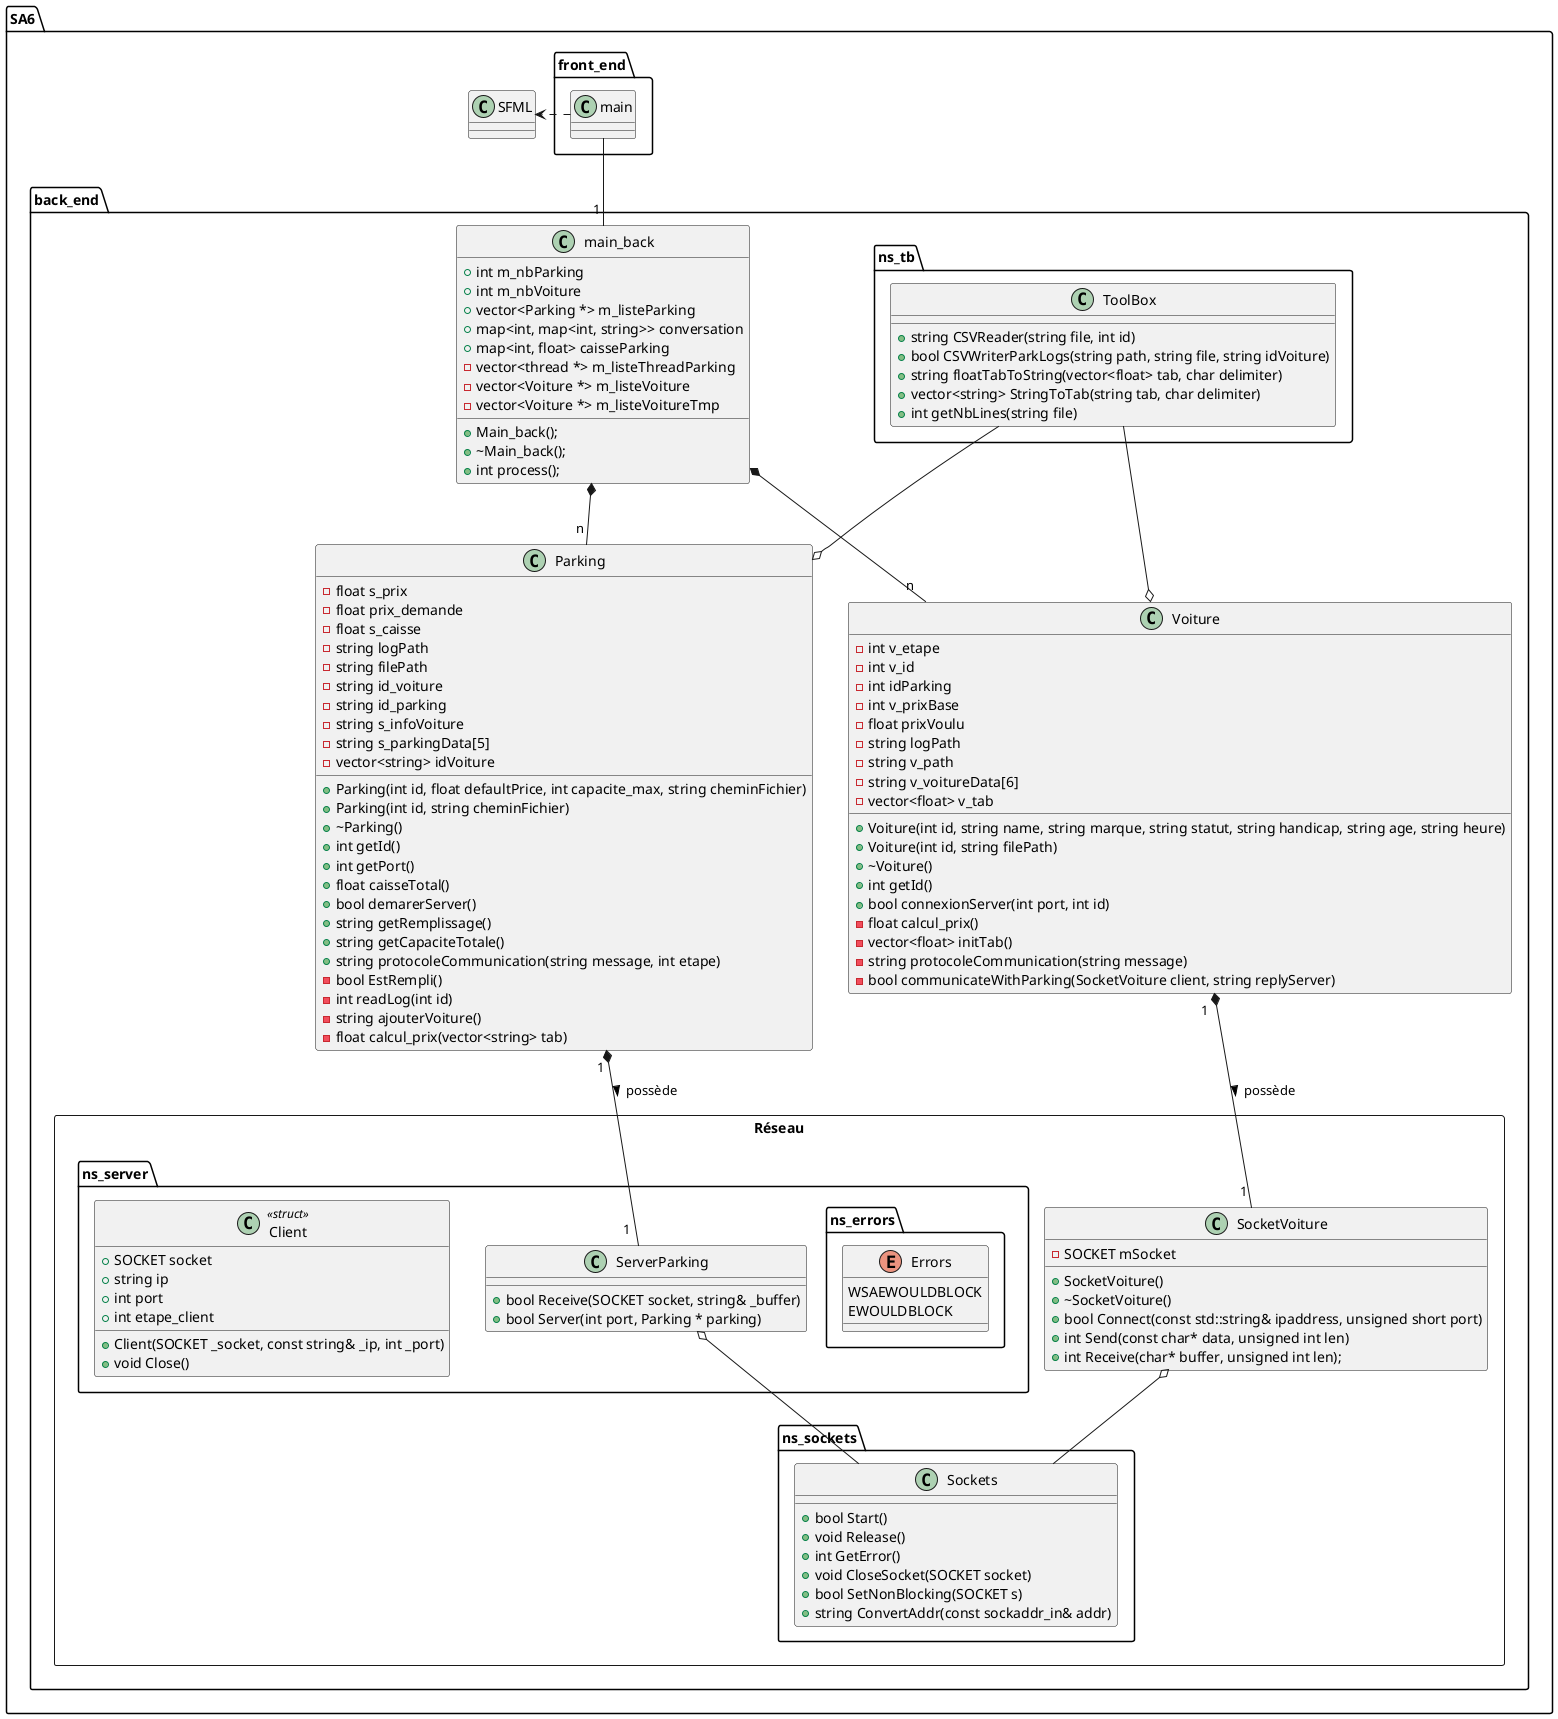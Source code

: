 @startuml SA6_uml

package SA6 {

    package front_end {
        class main {}
    }

    class SFML {}

    package back_end {

        class main_back {
            + int m_nbParking
            + int m_nbVoiture
            + vector<Parking *> m_listeParking
            + map<int, map<int, string>> conversation
            + map<int, float> caisseParking
            - vector<thread *> m_listeThreadParking
            - vector<Voiture *> m_listeVoiture
            - vector<Voiture *> m_listeVoitureTmp

            + Main_back();
            + ~Main_back();
            + int process();
        }

        package ns_tb {
            class ToolBox {
                + string CSVReader(string file, int id)
                + bool CSVWriterParkLogs(string path, string file, string idVoiture)
                + string floatTabToString(vector<float> tab, char delimiter)
                + vector<string> StringToTab(string tab, char delimiter)
                + int getNbLines(string file)
            }
        }
        
        class Parking {
            - float s_prix
            - float prix_demande
            - float s_caisse
            - string logPath
            - string filePath
            - string id_voiture
            - string id_parking
            - string s_infoVoiture
            - string s_parkingData[5]
            - vector<string> idVoiture

            + Parking(int id, float defaultPrice, int capacite_max, string cheminFichier)
            + Parking(int id, string cheminFichier)
            + ~Parking()
            + int getId()
            + int getPort()
            + float caisseTotal()
            + bool demarerServer()
            + string getRemplissage()
            + string getCapaciteTotale()
            + string protocoleCommunication(string message, int etape)
            - bool EstRempli()
            - int readLog(int id)
            - string ajouterVoiture()
            - float calcul_prix(vector<string> tab)
        }

        Class Voiture {
            - int v_etape
            - int v_id
            - int idParking
            - int v_prixBase
            - float prixVoulu
            - string logPath
            - string v_path
            - string v_voitureData[6]
            - vector<float> v_tab

            + Voiture(int id, string name, string marque, string statut, string handicap, string age, string heure)
            + Voiture(int id, string filePath)
            + ~Voiture()
            + int getId()
            + bool connexionServer(int port, int id)
            - float calcul_prix()
            - vector<float> initTab()
            - string protocoleCommunication(string message)
            - bool communicateWithParking(SocketVoiture client, string replyServer)
        }

        package Réseau <<Rectangle>> {

            package ns_server {
                Class ServerParking {
                    + bool Receive(SOCKET socket, string& _buffer)
                    + bool Server(int port, Parking * parking)
                }

                package ns_errors {
                    enum Errors {
                        WSAEWOULDBLOCK
                        EWOULDBLOCK
                    }
                }

                Class Client << struct >> {
                    + SOCKET socket
                    + string ip
                    + int port
                    + int etape_client

                    + Client(SOCKET _socket, const string& _ip, int _port)
                    + void Close()
                }
            }

            Class SocketVoiture {
                - SOCKET mSocket

                + SocketVoiture()
                + ~SocketVoiture()
                + bool Connect(const std::string& ipaddress, unsigned short port)
                + int Send(const char* data, unsigned int len)
                + int Receive(char* buffer, unsigned int len);	
            }

            package ns_sockets{

                Class Sockets {

                    + bool Start()
                    + void Release()
                    + int GetError()
                    + void CloseSocket(SOCKET socket)
                    + bool SetNonBlocking(SOCKET s)
                    + string ConvertAddr(const sockaddr_in& addr)    
                }
            }
        }
    }
}

main .right.> SFML
main -down-  "1 " main_back

main_back *-- "n" Voiture
main_back *-- "n " Parking

ToolBox --o Voiture
ToolBox --o Parking

Parking "1 " *-- "1  " ServerParking : > possède
Voiture "1  " *-- "1 " SocketVoiture : possède >

SocketVoiture o-- Sockets
ServerParking o-- Sockets


@enduml